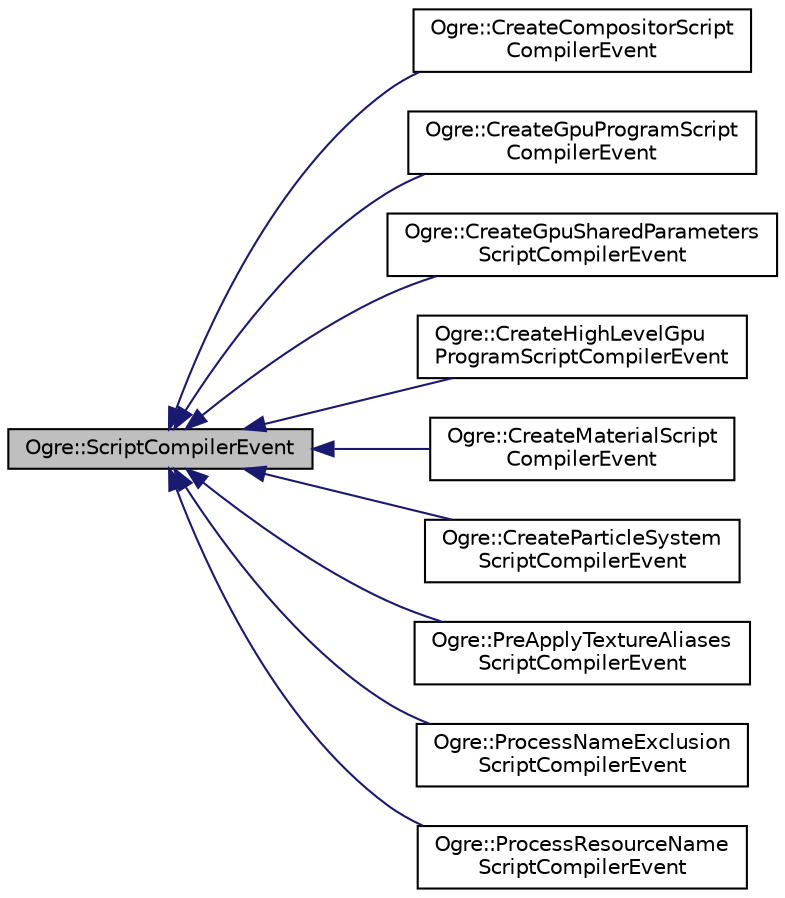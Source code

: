 digraph "Ogre::ScriptCompilerEvent"
{
  bgcolor="transparent";
  edge [fontname="Helvetica",fontsize="10",labelfontname="Helvetica",labelfontsize="10"];
  node [fontname="Helvetica",fontsize="10",shape=record];
  rankdir="LR";
  Node0 [label="Ogre::ScriptCompilerEvent",height=0.2,width=0.4,color="black", fillcolor="grey75", style="filled", fontcolor="black"];
  Node0 -> Node1 [dir="back",color="midnightblue",fontsize="10",style="solid",fontname="Helvetica"];
  Node1 [label="Ogre::CreateCompositorScript\lCompilerEvent",height=0.2,width=0.4,color="black",URL="$class_ogre_1_1_create_compositor_script_compiler_event.html"];
  Node0 -> Node2 [dir="back",color="midnightblue",fontsize="10",style="solid",fontname="Helvetica"];
  Node2 [label="Ogre::CreateGpuProgramScript\lCompilerEvent",height=0.2,width=0.4,color="black",URL="$class_ogre_1_1_create_gpu_program_script_compiler_event.html"];
  Node0 -> Node3 [dir="back",color="midnightblue",fontsize="10",style="solid",fontname="Helvetica"];
  Node3 [label="Ogre::CreateGpuSharedParameters\lScriptCompilerEvent",height=0.2,width=0.4,color="black",URL="$class_ogre_1_1_create_gpu_shared_parameters_script_compiler_event.html"];
  Node0 -> Node4 [dir="back",color="midnightblue",fontsize="10",style="solid",fontname="Helvetica"];
  Node4 [label="Ogre::CreateHighLevelGpu\lProgramScriptCompilerEvent",height=0.2,width=0.4,color="black",URL="$class_ogre_1_1_create_high_level_gpu_program_script_compiler_event.html"];
  Node0 -> Node5 [dir="back",color="midnightblue",fontsize="10",style="solid",fontname="Helvetica"];
  Node5 [label="Ogre::CreateMaterialScript\lCompilerEvent",height=0.2,width=0.4,color="black",URL="$class_ogre_1_1_create_material_script_compiler_event.html"];
  Node0 -> Node6 [dir="back",color="midnightblue",fontsize="10",style="solid",fontname="Helvetica"];
  Node6 [label="Ogre::CreateParticleSystem\lScriptCompilerEvent",height=0.2,width=0.4,color="black",URL="$class_ogre_1_1_create_particle_system_script_compiler_event.html"];
  Node0 -> Node7 [dir="back",color="midnightblue",fontsize="10",style="solid",fontname="Helvetica"];
  Node7 [label="Ogre::PreApplyTextureAliases\lScriptCompilerEvent",height=0.2,width=0.4,color="black",URL="$class_ogre_1_1_pre_apply_texture_aliases_script_compiler_event.html"];
  Node0 -> Node8 [dir="back",color="midnightblue",fontsize="10",style="solid",fontname="Helvetica"];
  Node8 [label="Ogre::ProcessNameExclusion\lScriptCompilerEvent",height=0.2,width=0.4,color="black",URL="$class_ogre_1_1_process_name_exclusion_script_compiler_event.html"];
  Node0 -> Node9 [dir="back",color="midnightblue",fontsize="10",style="solid",fontname="Helvetica"];
  Node9 [label="Ogre::ProcessResourceName\lScriptCompilerEvent",height=0.2,width=0.4,color="black",URL="$class_ogre_1_1_process_resource_name_script_compiler_event.html"];
}
